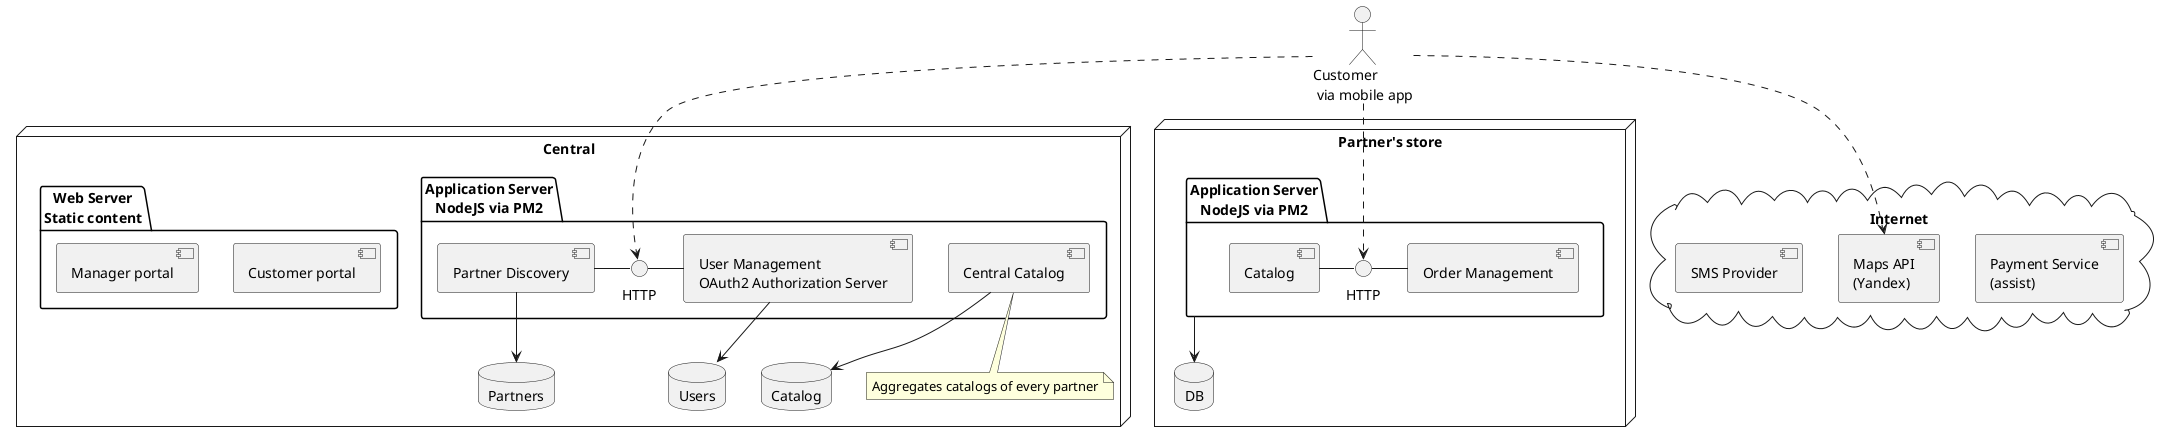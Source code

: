 @startuml

"Customer\n via mobile app" as s

cloud "Internet" {
    [Payment Service\n(assist)] as pay
    [Maps API\n(Yandex)] as map
    [SMS Provider] as sms
}

node Central {
    package "Application Server\nNodeJS via PM2" as as0 {
        [Partner Discovery] as pd
        [Central Catalog] as c0
        [User Management\nOAuth2 Authorization Server] as sso
        () HTTP as h0
    }
    package "Web Server\nStatic content" {
        [Customer portal]
        [Manager portal]
        [Manager portal]
    }
    database Users as dbu
    database Partners as db0
    database Catalog as dbc

    pd -left- h0
    sso -left- h0
    pd -down-> db0
    sso -down-> dbu
    c0 -down-> dbc

    note bottom of c0
        Aggregates catalogs of every partner
    end note
}

node "Partner's store" {
    package "Application Server\nNodeJS via PM2" as as1 {
        [Order Management] as o1
        [Catalog] as c1
        () HTTP as h1
    }
    database DB as db1
    as1 --> db1
    o1 -left- h1
    c1 -right- h1
}

s ..> map
s ..> h0
s ..> h1

@enduml